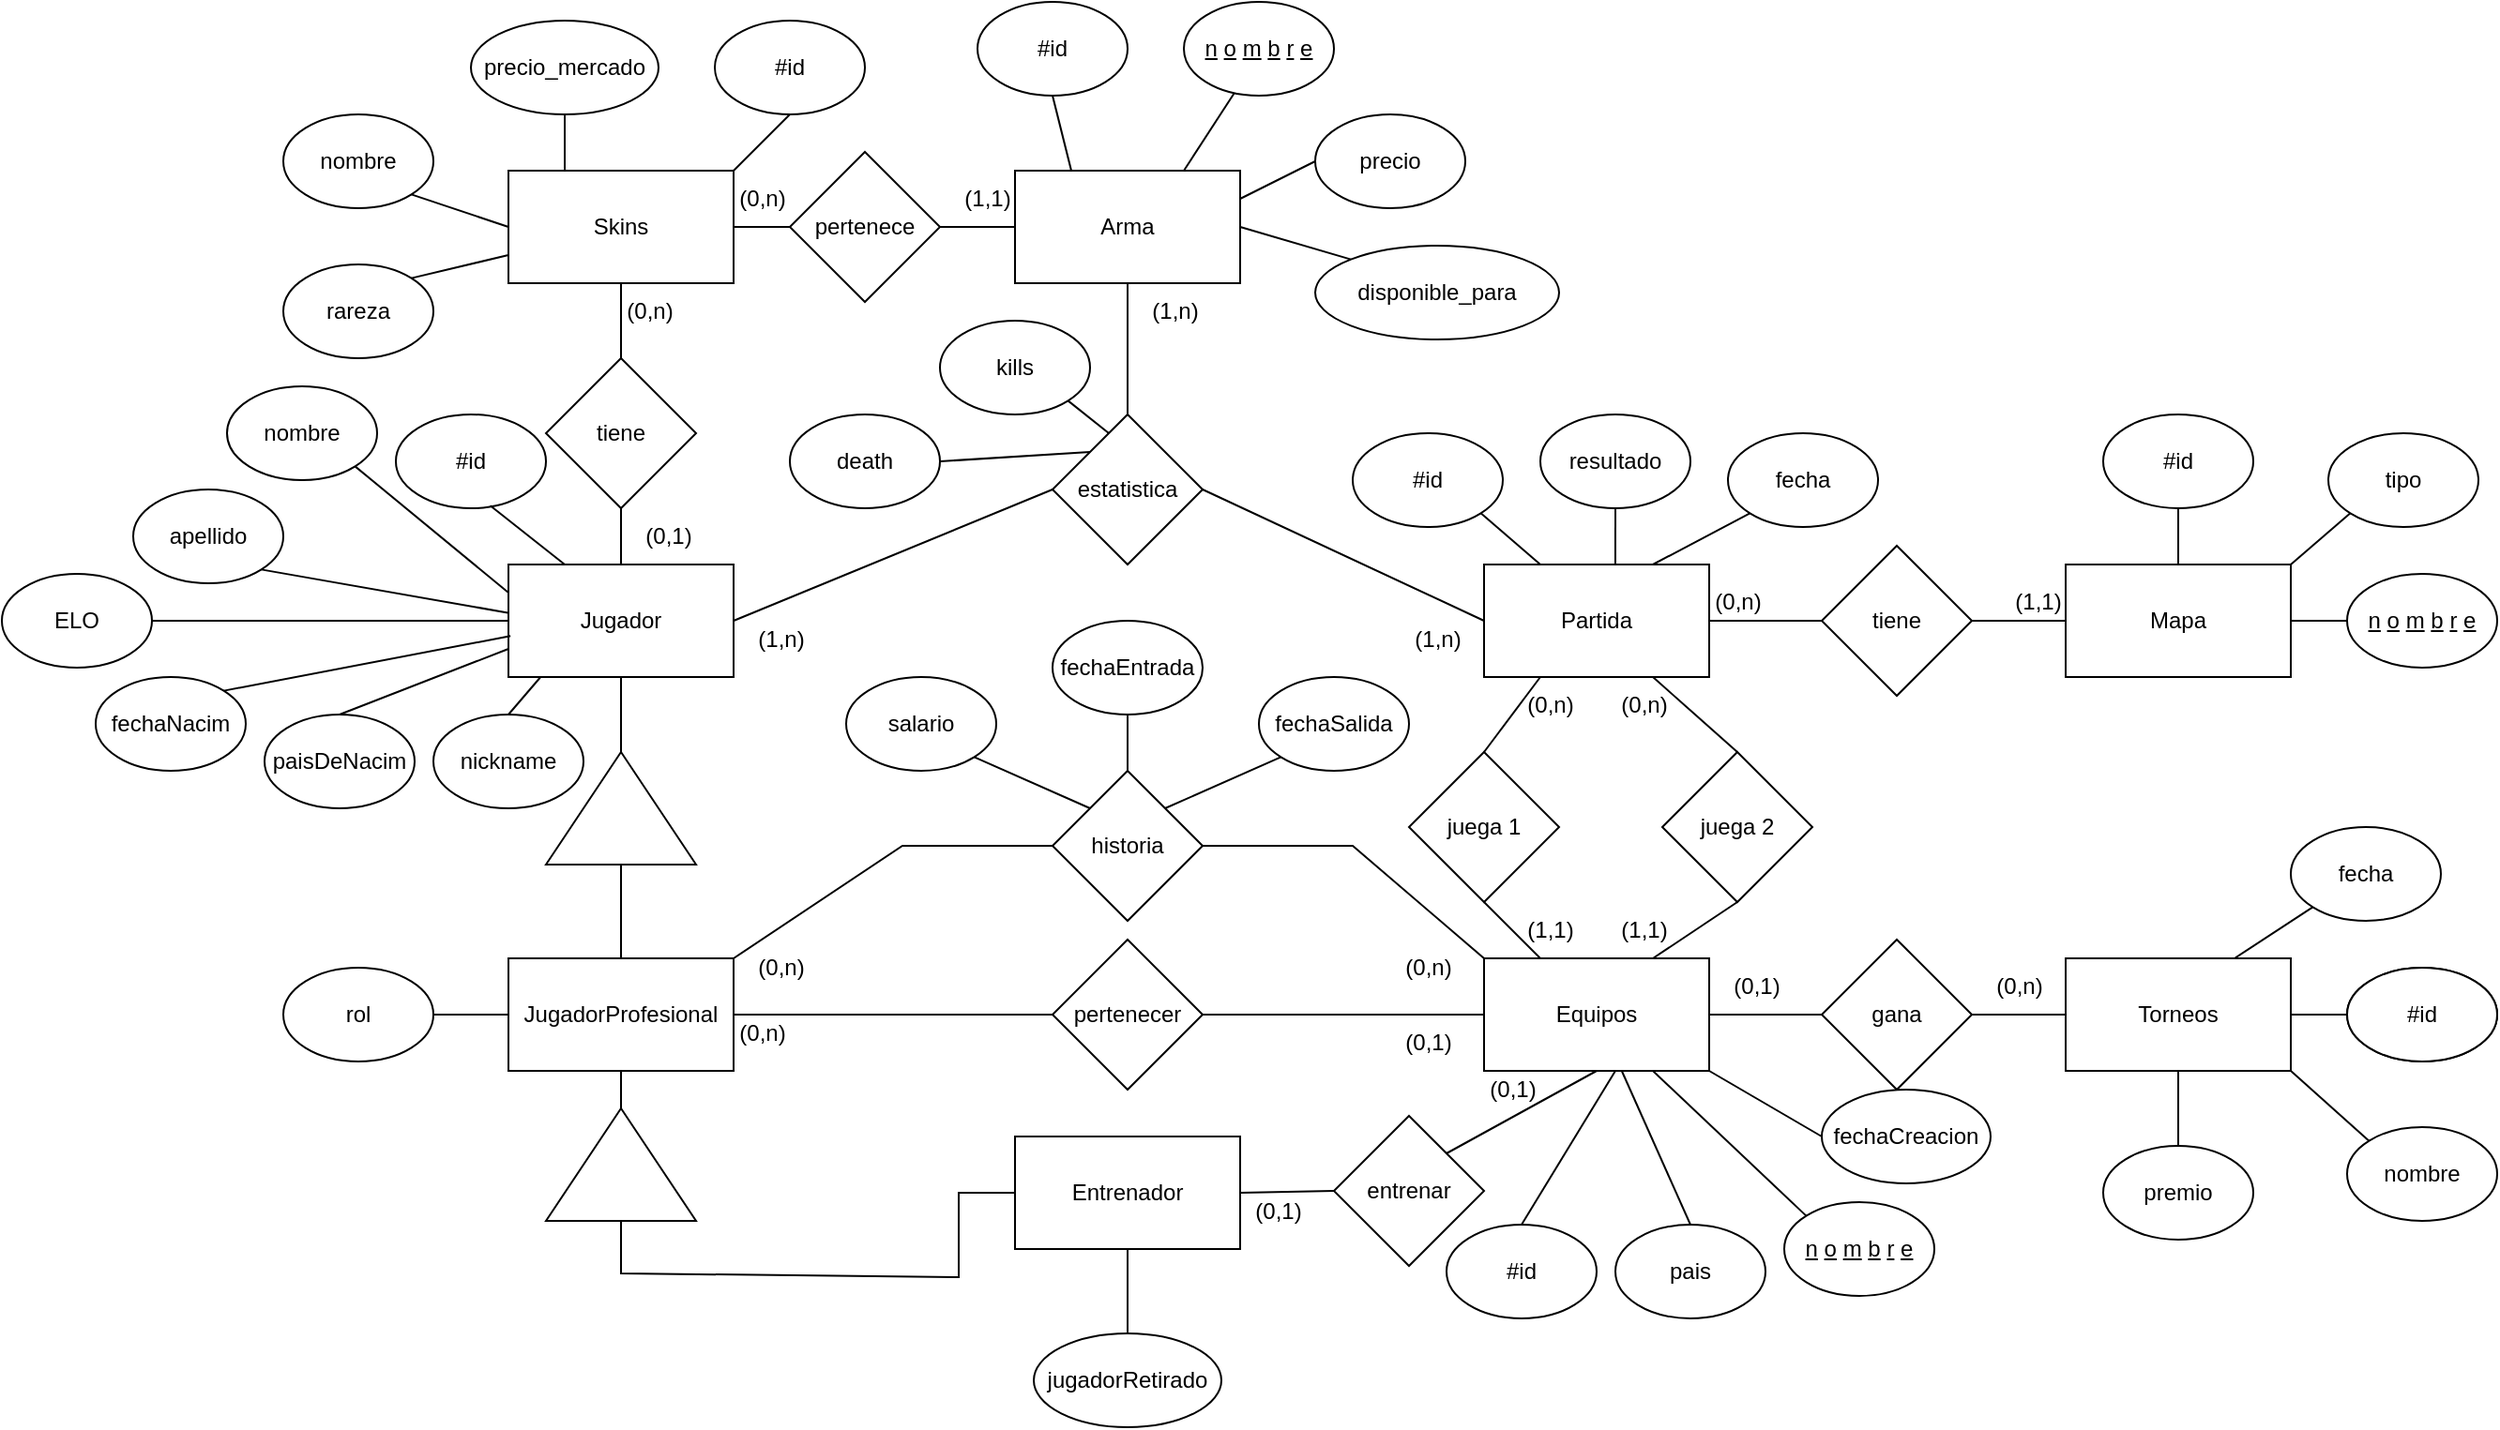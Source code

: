 <mxfile version="21.7.5" type="device">
  <diagram name="Página-1" id="U0x4QqFGA0qe4CX4KeLJ">
    <mxGraphModel dx="1881" dy="1647" grid="1" gridSize="10" guides="1" tooltips="1" connect="1" arrows="1" fold="1" page="1" pageScale="1" pageWidth="1169" pageHeight="827" math="0" shadow="0">
      <root>
        <mxCell id="0" />
        <mxCell id="1" parent="0" />
        <mxCell id="pTcU2Q1t1XkEA1g0GBqn-1" value="Jugador" style="rounded=0;whiteSpace=wrap;html=1;" parent="1" vertex="1">
          <mxGeometry x="90" y="40" width="120" height="60" as="geometry" />
        </mxCell>
        <mxCell id="pTcU2Q1t1XkEA1g0GBqn-2" value="JugadorProfesional" style="rounded=0;whiteSpace=wrap;html=1;" parent="1" vertex="1">
          <mxGeometry x="90" y="250" width="120" height="60" as="geometry" />
        </mxCell>
        <mxCell id="pTcU2Q1t1XkEA1g0GBqn-3" value="Equipos" style="rounded=0;whiteSpace=wrap;html=1;" parent="1" vertex="1">
          <mxGeometry x="610" y="250" width="120" height="60" as="geometry" />
        </mxCell>
        <mxCell id="pTcU2Q1t1XkEA1g0GBqn-4" value="Partida" style="rounded=0;whiteSpace=wrap;html=1;" parent="1" vertex="1">
          <mxGeometry x="610" y="40" width="120" height="60" as="geometry" />
        </mxCell>
        <mxCell id="pTcU2Q1t1XkEA1g0GBqn-5" value="Mapa" style="rounded=0;whiteSpace=wrap;html=1;" parent="1" vertex="1">
          <mxGeometry x="920" y="40" width="120" height="60" as="geometry" />
        </mxCell>
        <mxCell id="pTcU2Q1t1XkEA1g0GBqn-7" value="Torneos" style="rounded=0;whiteSpace=wrap;html=1;" parent="1" vertex="1">
          <mxGeometry x="920" y="250" width="120" height="60" as="geometry" />
        </mxCell>
        <mxCell id="pTcU2Q1t1XkEA1g0GBqn-9" value="Arma" style="rounded=0;whiteSpace=wrap;html=1;" parent="1" vertex="1">
          <mxGeometry x="360" y="-170" width="120" height="60" as="geometry" />
        </mxCell>
        <mxCell id="pTcU2Q1t1XkEA1g0GBqn-10" value="Skins" style="rounded=0;whiteSpace=wrap;html=1;" parent="1" vertex="1">
          <mxGeometry x="90" y="-170" width="120" height="60" as="geometry" />
        </mxCell>
        <mxCell id="pTcU2Q1t1XkEA1g0GBqn-11" value="" style="endArrow=none;html=1;rounded=0;entryX=0.5;entryY=1;entryDx=0;entryDy=0;exitX=1;exitY=0.5;exitDx=0;exitDy=0;" parent="1" source="pTcU2Q1t1XkEA1g0GBqn-12" target="pTcU2Q1t1XkEA1g0GBqn-1" edge="1">
          <mxGeometry width="50" height="50" relative="1" as="geometry">
            <mxPoint x="300" y="370" as="sourcePoint" />
            <mxPoint x="350" y="320" as="targetPoint" />
          </mxGeometry>
        </mxCell>
        <mxCell id="pTcU2Q1t1XkEA1g0GBqn-13" value="" style="endArrow=none;html=1;rounded=0;entryX=0;entryY=0.5;entryDx=0;entryDy=0;exitX=0.5;exitY=0;exitDx=0;exitDy=0;" parent="1" source="pTcU2Q1t1XkEA1g0GBqn-2" target="pTcU2Q1t1XkEA1g0GBqn-12" edge="1">
          <mxGeometry width="50" height="50" relative="1" as="geometry">
            <mxPoint x="150" y="250" as="sourcePoint" />
            <mxPoint x="150" y="100" as="targetPoint" />
          </mxGeometry>
        </mxCell>
        <mxCell id="pTcU2Q1t1XkEA1g0GBqn-12" value="" style="triangle;whiteSpace=wrap;html=1;rotation=-90;" parent="1" vertex="1">
          <mxGeometry x="120" y="130" width="60" height="80" as="geometry" />
        </mxCell>
        <mxCell id="pTcU2Q1t1XkEA1g0GBqn-18" value="" style="endArrow=none;html=1;rounded=0;entryX=0.5;entryY=1;entryDx=0;entryDy=0;exitX=0.25;exitY=0;exitDx=0;exitDy=0;" parent="1" source="pTcU2Q1t1XkEA1g0GBqn-3" target="pTcU2Q1t1XkEA1g0GBqn-16" edge="1">
          <mxGeometry width="50" height="50" relative="1" as="geometry">
            <mxPoint x="670" y="250" as="sourcePoint" />
            <mxPoint x="675" y="100" as="targetPoint" />
          </mxGeometry>
        </mxCell>
        <mxCell id="pTcU2Q1t1XkEA1g0GBqn-16" value="juega 1" style="rhombus;whiteSpace=wrap;html=1;" parent="1" vertex="1">
          <mxGeometry x="570" y="140" width="80" height="80" as="geometry" />
        </mxCell>
        <mxCell id="pTcU2Q1t1XkEA1g0GBqn-21" value="" style="endArrow=none;html=1;rounded=0;entryX=0;entryY=0.5;entryDx=0;entryDy=0;exitX=1;exitY=0.5;exitDx=0;exitDy=0;" parent="1" source="pTcU2Q1t1XkEA1g0GBqn-15" target="pTcU2Q1t1XkEA1g0GBqn-7" edge="1">
          <mxGeometry width="50" height="50" relative="1" as="geometry">
            <mxPoint x="630" y="350" as="sourcePoint" />
            <mxPoint x="680" y="300" as="targetPoint" />
          </mxGeometry>
        </mxCell>
        <mxCell id="pTcU2Q1t1XkEA1g0GBqn-22" value="" style="endArrow=none;html=1;rounded=0;entryX=0;entryY=0.5;entryDx=0;entryDy=0;exitX=1;exitY=0.5;exitDx=0;exitDy=0;" parent="1" source="pTcU2Q1t1XkEA1g0GBqn-3" target="pTcU2Q1t1XkEA1g0GBqn-15" edge="1">
          <mxGeometry width="50" height="50" relative="1" as="geometry">
            <mxPoint x="730" y="280" as="sourcePoint" />
            <mxPoint x="920" y="280" as="targetPoint" />
          </mxGeometry>
        </mxCell>
        <mxCell id="pTcU2Q1t1XkEA1g0GBqn-15" value="gana" style="rhombus;whiteSpace=wrap;html=1;" parent="1" vertex="1">
          <mxGeometry x="790" y="240" width="80" height="80" as="geometry" />
        </mxCell>
        <mxCell id="pTcU2Q1t1XkEA1g0GBqn-26" value="" style="endArrow=none;html=1;rounded=0;exitX=1;exitY=0.5;exitDx=0;exitDy=0;entryX=0;entryY=0.5;entryDx=0;entryDy=0;" parent="1" source="pTcU2Q1t1XkEA1g0GBqn-25" target="pTcU2Q1t1XkEA1g0GBqn-5" edge="1">
          <mxGeometry width="50" height="50" relative="1" as="geometry">
            <mxPoint x="760" y="340" as="sourcePoint" />
            <mxPoint x="810" y="290" as="targetPoint" />
          </mxGeometry>
        </mxCell>
        <mxCell id="pTcU2Q1t1XkEA1g0GBqn-27" value="" style="endArrow=none;html=1;rounded=0;exitX=1;exitY=0.5;exitDx=0;exitDy=0;entryX=0;entryY=0.5;entryDx=0;entryDy=0;" parent="1" source="pTcU2Q1t1XkEA1g0GBqn-4" target="pTcU2Q1t1XkEA1g0GBqn-25" edge="1">
          <mxGeometry width="50" height="50" relative="1" as="geometry">
            <mxPoint x="730" y="70" as="sourcePoint" />
            <mxPoint x="920" y="70" as="targetPoint" />
          </mxGeometry>
        </mxCell>
        <mxCell id="pTcU2Q1t1XkEA1g0GBqn-25" value="tiene" style="rhombus;whiteSpace=wrap;html=1;" parent="1" vertex="1">
          <mxGeometry x="790" y="30" width="80" height="80" as="geometry" />
        </mxCell>
        <mxCell id="pTcU2Q1t1XkEA1g0GBqn-29" value="" style="endArrow=none;html=1;rounded=0;exitX=0.5;exitY=1;exitDx=0;exitDy=0;entryX=0.5;entryY=0;entryDx=0;entryDy=0;" parent="1" source="pTcU2Q1t1XkEA1g0GBqn-28" target="pTcU2Q1t1XkEA1g0GBqn-1" edge="1">
          <mxGeometry width="50" height="50" relative="1" as="geometry">
            <mxPoint x="170" y="340" as="sourcePoint" />
            <mxPoint x="80" y="70" as="targetPoint" />
          </mxGeometry>
        </mxCell>
        <mxCell id="pTcU2Q1t1XkEA1g0GBqn-31" value="" style="endArrow=none;html=1;rounded=0;exitX=0.5;exitY=1;exitDx=0;exitDy=0;" parent="1" source="pTcU2Q1t1XkEA1g0GBqn-10" target="pTcU2Q1t1XkEA1g0GBqn-28" edge="1">
          <mxGeometry width="50" height="50" relative="1" as="geometry">
            <mxPoint x="-130" y="70" as="sourcePoint" />
            <mxPoint x="80" y="70" as="targetPoint" />
          </mxGeometry>
        </mxCell>
        <mxCell id="pTcU2Q1t1XkEA1g0GBqn-28" value="tiene" style="rhombus;whiteSpace=wrap;html=1;" parent="1" vertex="1">
          <mxGeometry x="110" y="-70" width="80" height="80" as="geometry" />
        </mxCell>
        <mxCell id="pTcU2Q1t1XkEA1g0GBqn-34" value="" style="endArrow=none;html=1;rounded=0;exitX=0;exitY=0.5;exitDx=0;exitDy=0;entryX=1;entryY=0.5;entryDx=0;entryDy=0;" parent="1" source="pTcU2Q1t1XkEA1g0GBqn-32" target="pTcU2Q1t1XkEA1g0GBqn-10" edge="1">
          <mxGeometry width="50" height="50" relative="1" as="geometry">
            <mxPoint x="-80" y="-110" as="sourcePoint" />
            <mxPoint x="-50" y="10" as="targetPoint" />
          </mxGeometry>
        </mxCell>
        <mxCell id="pTcU2Q1t1XkEA1g0GBqn-36" value="" style="endArrow=none;html=1;rounded=0;exitX=0;exitY=0.5;exitDx=0;exitDy=0;" parent="1" source="pTcU2Q1t1XkEA1g0GBqn-9" target="pTcU2Q1t1XkEA1g0GBqn-32" edge="1">
          <mxGeometry width="50" height="50" relative="1" as="geometry">
            <mxPoint x="370" y="-140" as="sourcePoint" />
            <mxPoint x="-50" y="-10" as="targetPoint" />
          </mxGeometry>
        </mxCell>
        <mxCell id="pTcU2Q1t1XkEA1g0GBqn-32" value="pertenece" style="rhombus;whiteSpace=wrap;html=1;" parent="1" vertex="1">
          <mxGeometry x="240" y="-180" width="80" height="80" as="geometry" />
        </mxCell>
        <mxCell id="pTcU2Q1t1XkEA1g0GBqn-37" value="estatistica" style="rhombus;whiteSpace=wrap;html=1;" parent="1" vertex="1">
          <mxGeometry x="380" y="-40" width="80" height="80" as="geometry" />
        </mxCell>
        <mxCell id="pTcU2Q1t1XkEA1g0GBqn-38" value="" style="endArrow=none;html=1;rounded=0;exitX=1;exitY=0.5;exitDx=0;exitDy=0;entryX=0;entryY=0.5;entryDx=0;entryDy=0;" parent="1" source="pTcU2Q1t1XkEA1g0GBqn-1" target="pTcU2Q1t1XkEA1g0GBqn-37" edge="1">
          <mxGeometry width="50" height="50" relative="1" as="geometry">
            <mxPoint x="640" y="-40" as="sourcePoint" />
            <mxPoint x="690" y="-90" as="targetPoint" />
          </mxGeometry>
        </mxCell>
        <mxCell id="pTcU2Q1t1XkEA1g0GBqn-39" value="" style="endArrow=none;html=1;rounded=0;exitX=0;exitY=0.5;exitDx=0;exitDy=0;entryX=1;entryY=0.5;entryDx=0;entryDy=0;" parent="1" source="pTcU2Q1t1XkEA1g0GBqn-4" target="pTcU2Q1t1XkEA1g0GBqn-37" edge="1">
          <mxGeometry width="50" height="50" relative="1" as="geometry">
            <mxPoint x="640" y="-40" as="sourcePoint" />
            <mxPoint x="690" y="-90" as="targetPoint" />
          </mxGeometry>
        </mxCell>
        <mxCell id="pTcU2Q1t1XkEA1g0GBqn-40" value="" style="endArrow=none;html=1;rounded=0;exitX=0.5;exitY=0;exitDx=0;exitDy=0;entryX=0.5;entryY=1;entryDx=0;entryDy=0;" parent="1" source="pTcU2Q1t1XkEA1g0GBqn-37" target="pTcU2Q1t1XkEA1g0GBqn-9" edge="1">
          <mxGeometry width="50" height="50" relative="1" as="geometry">
            <mxPoint x="640" y="-60" as="sourcePoint" />
            <mxPoint x="690" y="-110" as="targetPoint" />
          </mxGeometry>
        </mxCell>
        <mxCell id="pTcU2Q1t1XkEA1g0GBqn-41" value="" style="endArrow=none;html=1;rounded=0;entryX=0.25;entryY=1;entryDx=0;entryDy=0;exitX=0.5;exitY=0;exitDx=0;exitDy=0;" parent="1" source="pTcU2Q1t1XkEA1g0GBqn-16" target="pTcU2Q1t1XkEA1g0GBqn-4" edge="1">
          <mxGeometry width="50" height="50" relative="1" as="geometry">
            <mxPoint x="640" y="20" as="sourcePoint" />
            <mxPoint x="690" y="-30" as="targetPoint" />
          </mxGeometry>
        </mxCell>
        <mxCell id="pTcU2Q1t1XkEA1g0GBqn-42" value="historia" style="rhombus;whiteSpace=wrap;html=1;" parent="1" vertex="1">
          <mxGeometry x="380" y="150" width="80" height="80" as="geometry" />
        </mxCell>
        <mxCell id="pTcU2Q1t1XkEA1g0GBqn-43" value="" style="endArrow=none;html=1;rounded=0;exitX=1;exitY=0;exitDx=0;exitDy=0;entryX=0;entryY=0.5;entryDx=0;entryDy=0;" parent="1" source="pTcU2Q1t1XkEA1g0GBqn-2" target="pTcU2Q1t1XkEA1g0GBqn-42" edge="1">
          <mxGeometry width="50" height="50" relative="1" as="geometry">
            <mxPoint x="360" y="130" as="sourcePoint" />
            <mxPoint x="410" y="80" as="targetPoint" />
            <Array as="points">
              <mxPoint x="300" y="190" />
            </Array>
          </mxGeometry>
        </mxCell>
        <mxCell id="pTcU2Q1t1XkEA1g0GBqn-44" value="" style="endArrow=none;html=1;rounded=0;exitX=0;exitY=0;exitDx=0;exitDy=0;entryX=1;entryY=0.5;entryDx=0;entryDy=0;" parent="1" source="pTcU2Q1t1XkEA1g0GBqn-3" target="pTcU2Q1t1XkEA1g0GBqn-42" edge="1">
          <mxGeometry width="50" height="50" relative="1" as="geometry">
            <mxPoint x="270" y="320" as="sourcePoint" />
            <mxPoint x="390" y="410" as="targetPoint" />
            <Array as="points">
              <mxPoint x="540" y="190" />
            </Array>
          </mxGeometry>
        </mxCell>
        <mxCell id="t2NmC8bgMb-thkgO7jFg-15" value="" style="triangle;whiteSpace=wrap;html=1;rotation=-90;" parent="1" vertex="1">
          <mxGeometry x="120" y="320" width="60" height="80" as="geometry" />
        </mxCell>
        <mxCell id="t2NmC8bgMb-thkgO7jFg-16" value="" style="endArrow=none;html=1;rounded=0;entryX=0.5;entryY=1;entryDx=0;entryDy=0;exitX=1;exitY=0.5;exitDx=0;exitDy=0;" parent="1" source="t2NmC8bgMb-thkgO7jFg-15" target="pTcU2Q1t1XkEA1g0GBqn-2" edge="1">
          <mxGeometry width="50" height="50" relative="1" as="geometry">
            <mxPoint x="420" y="310" as="sourcePoint" />
            <mxPoint x="470" y="260" as="targetPoint" />
          </mxGeometry>
        </mxCell>
        <mxCell id="t2NmC8bgMb-thkgO7jFg-17" value="Entrenador" style="rounded=0;whiteSpace=wrap;html=1;" parent="1" vertex="1">
          <mxGeometry x="360" y="345" width="120" height="60" as="geometry" />
        </mxCell>
        <mxCell id="t2NmC8bgMb-thkgO7jFg-18" value="" style="endArrow=none;html=1;rounded=0;exitX=0;exitY=0.5;exitDx=0;exitDy=0;entryX=0;entryY=0.5;entryDx=0;entryDy=0;" parent="1" source="t2NmC8bgMb-thkgO7jFg-15" target="t2NmC8bgMb-thkgO7jFg-17" edge="1">
          <mxGeometry width="50" height="50" relative="1" as="geometry">
            <mxPoint x="420" y="218" as="sourcePoint" />
            <mxPoint x="470" y="168" as="targetPoint" />
            <Array as="points">
              <mxPoint x="150" y="418" />
              <mxPoint x="330" y="420" />
              <mxPoint x="330" y="375" />
            </Array>
          </mxGeometry>
        </mxCell>
        <mxCell id="t2NmC8bgMb-thkgO7jFg-21" value="#id" style="ellipse;whiteSpace=wrap;html=1;" parent="1" vertex="1">
          <mxGeometry x="30" y="-40" width="80" height="50" as="geometry" />
        </mxCell>
        <mxCell id="t2NmC8bgMb-thkgO7jFg-22" value="jugadorRetirado" style="ellipse;whiteSpace=wrap;html=1;" parent="1" vertex="1">
          <mxGeometry x="370" y="450" width="100" height="50" as="geometry" />
        </mxCell>
        <mxCell id="t2NmC8bgMb-thkgO7jFg-23" value="apellido" style="ellipse;whiteSpace=wrap;html=1;" parent="1" vertex="1">
          <mxGeometry x="-110" width="80" height="50" as="geometry" />
        </mxCell>
        <mxCell id="t2NmC8bgMb-thkgO7jFg-24" value="nickname" style="ellipse;whiteSpace=wrap;html=1;" parent="1" vertex="1">
          <mxGeometry x="50" y="120" width="80" height="50" as="geometry" />
        </mxCell>
        <mxCell id="t2NmC8bgMb-thkgO7jFg-25" value="fechaNacim" style="ellipse;whiteSpace=wrap;html=1;" parent="1" vertex="1">
          <mxGeometry x="-130" y="100" width="80" height="50" as="geometry" />
        </mxCell>
        <mxCell id="t2NmC8bgMb-thkgO7jFg-26" value="paisDeNacim" style="ellipse;whiteSpace=wrap;html=1;" parent="1" vertex="1">
          <mxGeometry x="-40" y="120" width="80" height="50" as="geometry" />
        </mxCell>
        <mxCell id="t2NmC8bgMb-thkgO7jFg-27" value="ELO" style="ellipse;whiteSpace=wrap;html=1;" parent="1" vertex="1">
          <mxGeometry x="-180" y="45" width="80" height="50" as="geometry" />
        </mxCell>
        <mxCell id="t2NmC8bgMb-thkgO7jFg-29" value="rareza" style="ellipse;whiteSpace=wrap;html=1;" parent="1" vertex="1">
          <mxGeometry x="-30" y="-120" width="80" height="50" as="geometry" />
        </mxCell>
        <mxCell id="t2NmC8bgMb-thkgO7jFg-30" value="nombre" style="ellipse;whiteSpace=wrap;html=1;" parent="1" vertex="1">
          <mxGeometry x="-30" y="-200" width="80" height="50" as="geometry" />
        </mxCell>
        <mxCell id="t2NmC8bgMb-thkgO7jFg-31" value="#id" style="ellipse;whiteSpace=wrap;html=1;" parent="1" vertex="1">
          <mxGeometry x="200" y="-250" width="80" height="50" as="geometry" />
        </mxCell>
        <mxCell id="t2NmC8bgMb-thkgO7jFg-32" value="precio_mercado" style="ellipse;whiteSpace=wrap;html=1;" parent="1" vertex="1">
          <mxGeometry x="70" y="-250" width="100" height="50" as="geometry" />
        </mxCell>
        <mxCell id="t2NmC8bgMb-thkgO7jFg-33" value="#id" style="ellipse;whiteSpace=wrap;html=1;" parent="1" vertex="1">
          <mxGeometry x="340" y="-260" width="80" height="50" as="geometry" />
        </mxCell>
        <mxCell id="t2NmC8bgMb-thkgO7jFg-35" value="precio" style="ellipse;whiteSpace=wrap;html=1;" parent="1" vertex="1">
          <mxGeometry x="520" y="-200" width="80" height="50" as="geometry" />
        </mxCell>
        <mxCell id="t2NmC8bgMb-thkgO7jFg-36" value="disponible_para" style="ellipse;whiteSpace=wrap;html=1;" parent="1" vertex="1">
          <mxGeometry x="520" y="-130" width="130" height="50" as="geometry" />
        </mxCell>
        <mxCell id="t2NmC8bgMb-thkgO7jFg-37" value="salario" style="ellipse;whiteSpace=wrap;html=1;" parent="1" vertex="1">
          <mxGeometry x="270" y="100" width="80" height="50" as="geometry" />
        </mxCell>
        <mxCell id="t2NmC8bgMb-thkgO7jFg-38" value="fechaEntrada" style="ellipse;whiteSpace=wrap;html=1;" parent="1" vertex="1">
          <mxGeometry x="380" y="70" width="80" height="50" as="geometry" />
        </mxCell>
        <mxCell id="t2NmC8bgMb-thkgO7jFg-39" value="fechaSalida" style="ellipse;whiteSpace=wrap;html=1;" parent="1" vertex="1">
          <mxGeometry x="490" y="100" width="80" height="50" as="geometry" />
        </mxCell>
        <mxCell id="t2NmC8bgMb-thkgO7jFg-40" value="" style="endArrow=none;html=1;rounded=0;exitX=0;exitY=0;exitDx=0;exitDy=0;entryX=1;entryY=1;entryDx=0;entryDy=0;" parent="1" source="pTcU2Q1t1XkEA1g0GBqn-42" target="t2NmC8bgMb-thkgO7jFg-37" edge="1">
          <mxGeometry width="50" height="50" relative="1" as="geometry">
            <mxPoint x="220" y="70" as="sourcePoint" />
            <mxPoint x="270" y="20" as="targetPoint" />
          </mxGeometry>
        </mxCell>
        <mxCell id="t2NmC8bgMb-thkgO7jFg-41" value="" style="endArrow=none;html=1;rounded=0;exitX=0.5;exitY=0;exitDx=0;exitDy=0;entryX=0.5;entryY=1;entryDx=0;entryDy=0;" parent="1" source="pTcU2Q1t1XkEA1g0GBqn-42" target="t2NmC8bgMb-thkgO7jFg-38" edge="1">
          <mxGeometry width="50" height="50" relative="1" as="geometry">
            <mxPoint x="410" y="180" as="sourcePoint" />
            <mxPoint x="340" y="150" as="targetPoint" />
          </mxGeometry>
        </mxCell>
        <mxCell id="t2NmC8bgMb-thkgO7jFg-42" value="" style="endArrow=none;html=1;rounded=0;exitX=1;exitY=0;exitDx=0;exitDy=0;entryX=0;entryY=1;entryDx=0;entryDy=0;" parent="1" source="pTcU2Q1t1XkEA1g0GBqn-42" target="t2NmC8bgMb-thkgO7jFg-39" edge="1">
          <mxGeometry width="50" height="50" relative="1" as="geometry">
            <mxPoint x="430" y="160" as="sourcePoint" />
            <mxPoint x="430" y="120" as="targetPoint" />
          </mxGeometry>
        </mxCell>
        <mxCell id="t2NmC8bgMb-thkgO7jFg-43" value="rol" style="ellipse;whiteSpace=wrap;html=1;" parent="1" vertex="1">
          <mxGeometry x="-30" y="255" width="80" height="50" as="geometry" />
        </mxCell>
        <mxCell id="t2NmC8bgMb-thkgO7jFg-44" value="" style="endArrow=none;html=1;rounded=0;exitX=0;exitY=0.5;exitDx=0;exitDy=0;entryX=1;entryY=0.5;entryDx=0;entryDy=0;" parent="1" source="pTcU2Q1t1XkEA1g0GBqn-2" target="t2NmC8bgMb-thkgO7jFg-43" edge="1">
          <mxGeometry width="50" height="50" relative="1" as="geometry">
            <mxPoint x="-40" y="200" as="sourcePoint" />
            <mxPoint x="10" y="150" as="targetPoint" />
          </mxGeometry>
        </mxCell>
        <mxCell id="t2NmC8bgMb-thkgO7jFg-45" value="" style="endArrow=none;html=1;rounded=0;entryX=0.25;entryY=0;entryDx=0;entryDy=0;exitX=0.629;exitY=0.973;exitDx=0;exitDy=0;exitPerimeter=0;" parent="1" source="t2NmC8bgMb-thkgO7jFg-21" target="pTcU2Q1t1XkEA1g0GBqn-1" edge="1">
          <mxGeometry width="50" height="50" relative="1" as="geometry">
            <mxPoint x="-110" y="60" as="sourcePoint" />
            <mxPoint x="-60" y="10" as="targetPoint" />
          </mxGeometry>
        </mxCell>
        <mxCell id="t2NmC8bgMb-thkgO7jFg-46" value="" style="endArrow=none;html=1;rounded=0;entryX=1;entryY=1;entryDx=0;entryDy=0;exitX=-0.003;exitY=0.429;exitDx=0;exitDy=0;exitPerimeter=0;" parent="1" source="pTcU2Q1t1XkEA1g0GBqn-1" target="t2NmC8bgMb-thkgO7jFg-23" edge="1">
          <mxGeometry width="50" height="50" relative="1" as="geometry">
            <mxPoint x="-110" y="60" as="sourcePoint" />
            <mxPoint x="-60" y="10" as="targetPoint" />
          </mxGeometry>
        </mxCell>
        <mxCell id="t2NmC8bgMb-thkgO7jFg-47" value="" style="endArrow=none;html=1;rounded=0;entryX=1;entryY=0.5;entryDx=0;entryDy=0;exitX=0;exitY=0.5;exitDx=0;exitDy=0;" parent="1" source="pTcU2Q1t1XkEA1g0GBqn-1" target="t2NmC8bgMb-thkgO7jFg-27" edge="1">
          <mxGeometry width="50" height="50" relative="1" as="geometry">
            <mxPoint x="82" y="81.5" as="sourcePoint" />
            <mxPoint x="-50" y="58.5" as="targetPoint" />
          </mxGeometry>
        </mxCell>
        <mxCell id="t2NmC8bgMb-thkgO7jFg-48" value="" style="endArrow=none;html=1;rounded=0;entryX=1;entryY=0;entryDx=0;entryDy=0;exitX=0.009;exitY=0.636;exitDx=0;exitDy=0;exitPerimeter=0;" parent="1" source="pTcU2Q1t1XkEA1g0GBqn-1" target="t2NmC8bgMb-thkgO7jFg-25" edge="1">
          <mxGeometry width="50" height="50" relative="1" as="geometry">
            <mxPoint x="70" y="100" as="sourcePoint" />
            <mxPoint x="-90" y="80" as="targetPoint" />
          </mxGeometry>
        </mxCell>
        <mxCell id="t2NmC8bgMb-thkgO7jFg-49" value="" style="endArrow=none;html=1;rounded=0;entryX=0.5;entryY=0;entryDx=0;entryDy=0;exitX=0;exitY=0.75;exitDx=0;exitDy=0;" parent="1" source="pTcU2Q1t1XkEA1g0GBqn-1" target="t2NmC8bgMb-thkgO7jFg-26" edge="1">
          <mxGeometry width="50" height="50" relative="1" as="geometry">
            <mxPoint x="110" y="90" as="sourcePoint" />
            <mxPoint x="-80" y="90" as="targetPoint" />
          </mxGeometry>
        </mxCell>
        <mxCell id="t2NmC8bgMb-thkgO7jFg-50" value="" style="endArrow=none;html=1;rounded=0;entryX=0.5;entryY=0;entryDx=0;entryDy=0;exitX=0.141;exitY=1.004;exitDx=0;exitDy=0;exitPerimeter=0;" parent="1" source="pTcU2Q1t1XkEA1g0GBqn-1" target="t2NmC8bgMb-thkgO7jFg-24" edge="1">
          <mxGeometry width="50" height="50" relative="1" as="geometry">
            <mxPoint x="120" y="110" as="sourcePoint" />
            <mxPoint x="-70" y="100" as="targetPoint" />
          </mxGeometry>
        </mxCell>
        <mxCell id="t2NmC8bgMb-thkgO7jFg-51" value="" style="endArrow=none;html=1;rounded=0;entryX=0;entryY=0.75;entryDx=0;entryDy=0;exitX=1;exitY=0;exitDx=0;exitDy=0;" parent="1" source="t2NmC8bgMb-thkgO7jFg-29" target="pTcU2Q1t1XkEA1g0GBqn-10" edge="1">
          <mxGeometry width="50" height="50" relative="1" as="geometry">
            <mxPoint y="-140" as="sourcePoint" />
            <mxPoint x="50" y="-190" as="targetPoint" />
          </mxGeometry>
        </mxCell>
        <mxCell id="t2NmC8bgMb-thkgO7jFg-52" value="" style="endArrow=none;html=1;rounded=0;entryX=0;entryY=0.5;entryDx=0;entryDy=0;exitX=1;exitY=1;exitDx=0;exitDy=0;" parent="1" source="t2NmC8bgMb-thkgO7jFg-30" target="pTcU2Q1t1XkEA1g0GBqn-10" edge="1">
          <mxGeometry width="50" height="50" relative="1" as="geometry">
            <mxPoint x="48" y="-103" as="sourcePoint" />
            <mxPoint x="100" y="-115" as="targetPoint" />
          </mxGeometry>
        </mxCell>
        <mxCell id="t2NmC8bgMb-thkgO7jFg-53" value="" style="endArrow=none;html=1;rounded=0;entryX=0.25;entryY=0;entryDx=0;entryDy=0;exitX=0.5;exitY=1;exitDx=0;exitDy=0;" parent="1" source="t2NmC8bgMb-thkgO7jFg-32" target="pTcU2Q1t1XkEA1g0GBqn-10" edge="1">
          <mxGeometry width="50" height="50" relative="1" as="geometry">
            <mxPoint x="48" y="-147" as="sourcePoint" />
            <mxPoint x="100" y="-130" as="targetPoint" />
          </mxGeometry>
        </mxCell>
        <mxCell id="t2NmC8bgMb-thkgO7jFg-54" value="" style="endArrow=none;html=1;rounded=0;entryX=1;entryY=0;entryDx=0;entryDy=0;exitX=0.5;exitY=1;exitDx=0;exitDy=0;" parent="1" source="t2NmC8bgMb-thkgO7jFg-31" target="pTcU2Q1t1XkEA1g0GBqn-10" edge="1">
          <mxGeometry width="50" height="50" relative="1" as="geometry">
            <mxPoint x="130" y="-190" as="sourcePoint" />
            <mxPoint x="130" y="-160" as="targetPoint" />
          </mxGeometry>
        </mxCell>
        <mxCell id="t2NmC8bgMb-thkgO7jFg-57" value="" style="endArrow=none;html=1;rounded=0;entryX=0.25;entryY=0;entryDx=0;entryDy=0;exitX=0.5;exitY=1;exitDx=0;exitDy=0;" parent="1" edge="1">
          <mxGeometry width="50" height="50" relative="1" as="geometry">
            <mxPoint x="380" y="-210" as="sourcePoint" />
            <mxPoint x="390" y="-170" as="targetPoint" />
          </mxGeometry>
        </mxCell>
        <mxCell id="t2NmC8bgMb-thkgO7jFg-58" value="" style="endArrow=none;html=1;rounded=0;entryX=0.75;entryY=0;entryDx=0;entryDy=0;exitX=0.215;exitY=0.963;exitDx=0;exitDy=0;exitPerimeter=0;" parent="1" target="pTcU2Q1t1XkEA1g0GBqn-9" edge="1">
          <mxGeometry width="50" height="50" relative="1" as="geometry">
            <mxPoint x="477.2" y="-211.85" as="sourcePoint" />
            <mxPoint x="420" y="-170" as="targetPoint" />
          </mxGeometry>
        </mxCell>
        <mxCell id="t2NmC8bgMb-thkgO7jFg-59" value="" style="endArrow=none;html=1;rounded=0;entryX=1;entryY=0.25;entryDx=0;entryDy=0;exitX=0;exitY=0.5;exitDx=0;exitDy=0;" parent="1" source="t2NmC8bgMb-thkgO7jFg-35" target="pTcU2Q1t1XkEA1g0GBqn-9" edge="1">
          <mxGeometry width="50" height="50" relative="1" as="geometry">
            <mxPoint x="400" y="-190" as="sourcePoint" />
            <mxPoint x="410" y="-150" as="targetPoint" />
          </mxGeometry>
        </mxCell>
        <mxCell id="t2NmC8bgMb-thkgO7jFg-60" value="" style="endArrow=none;html=1;rounded=0;entryX=1;entryY=0.5;entryDx=0;entryDy=0;exitX=0;exitY=0;exitDx=0;exitDy=0;" parent="1" source="t2NmC8bgMb-thkgO7jFg-36" target="pTcU2Q1t1XkEA1g0GBqn-9" edge="1">
          <mxGeometry width="50" height="50" relative="1" as="geometry">
            <mxPoint x="530" y="-165" as="sourcePoint" />
            <mxPoint x="490" y="-145" as="targetPoint" />
          </mxGeometry>
        </mxCell>
        <mxCell id="t2NmC8bgMb-thkgO7jFg-61" value="" style="endArrow=none;html=1;rounded=0;entryX=0.5;entryY=1;entryDx=0;entryDy=0;exitX=0.5;exitY=0;exitDx=0;exitDy=0;" parent="1" source="t2NmC8bgMb-thkgO7jFg-22" target="t2NmC8bgMb-thkgO7jFg-17" edge="1">
          <mxGeometry width="50" height="50" relative="1" as="geometry">
            <mxPoint x="280" y="490" as="sourcePoint" />
            <mxPoint x="330" y="440" as="targetPoint" />
          </mxGeometry>
        </mxCell>
        <mxCell id="t2NmC8bgMb-thkgO7jFg-63" value="#id" style="ellipse;whiteSpace=wrap;html=1;" parent="1" vertex="1">
          <mxGeometry x="540" y="-30" width="80" height="50" as="geometry" />
        </mxCell>
        <mxCell id="t2NmC8bgMb-thkgO7jFg-64" value="resultado" style="ellipse;whiteSpace=wrap;html=1;" parent="1" vertex="1">
          <mxGeometry x="640" y="-40" width="80" height="50" as="geometry" />
        </mxCell>
        <mxCell id="t2NmC8bgMb-thkgO7jFg-65" value="fecha" style="ellipse;whiteSpace=wrap;html=1;" parent="1" vertex="1">
          <mxGeometry x="740" y="-30" width="80" height="50" as="geometry" />
        </mxCell>
        <mxCell id="t2NmC8bgMb-thkgO7jFg-66" value="" style="endArrow=none;html=1;rounded=0;entryX=1;entryY=1;entryDx=0;entryDy=0;exitX=0.25;exitY=0;exitDx=0;exitDy=0;" parent="1" source="pTcU2Q1t1XkEA1g0GBqn-4" target="t2NmC8bgMb-thkgO7jFg-63" edge="1">
          <mxGeometry width="50" height="50" relative="1" as="geometry">
            <mxPoint x="670" y="150" as="sourcePoint" />
            <mxPoint x="720" y="100" as="targetPoint" />
          </mxGeometry>
        </mxCell>
        <mxCell id="t2NmC8bgMb-thkgO7jFg-67" value="" style="endArrow=none;html=1;rounded=0;entryX=0.5;entryY=1;entryDx=0;entryDy=0;exitX=0.583;exitY=0;exitDx=0;exitDy=0;exitPerimeter=0;" parent="1" source="pTcU2Q1t1XkEA1g0GBqn-4" target="t2NmC8bgMb-thkgO7jFg-64" edge="1">
          <mxGeometry width="50" height="50" relative="1" as="geometry">
            <mxPoint x="650" y="50" as="sourcePoint" />
            <mxPoint x="590" y="30" as="targetPoint" />
          </mxGeometry>
        </mxCell>
        <mxCell id="t2NmC8bgMb-thkgO7jFg-68" value="" style="endArrow=none;html=1;rounded=0;entryX=0;entryY=1;entryDx=0;entryDy=0;exitX=0.75;exitY=0;exitDx=0;exitDy=0;" parent="1" source="pTcU2Q1t1XkEA1g0GBqn-4" target="t2NmC8bgMb-thkgO7jFg-65" edge="1">
          <mxGeometry width="50" height="50" relative="1" as="geometry">
            <mxPoint x="660" y="60" as="sourcePoint" />
            <mxPoint x="600" y="40" as="targetPoint" />
          </mxGeometry>
        </mxCell>
        <mxCell id="t2NmC8bgMb-thkgO7jFg-70" value="pais" style="ellipse;whiteSpace=wrap;html=1;" parent="1" vertex="1">
          <mxGeometry x="680" y="392" width="80" height="50" as="geometry" />
        </mxCell>
        <mxCell id="t2NmC8bgMb-thkgO7jFg-71" value="fechaCreacion" style="ellipse;whiteSpace=wrap;html=1;" parent="1" vertex="1">
          <mxGeometry x="790" y="320" width="90" height="50" as="geometry" />
        </mxCell>
        <mxCell id="t2NmC8bgMb-thkgO7jFg-72" value="" style="endArrow=none;html=1;rounded=0;entryX=0;entryY=0.5;entryDx=0;entryDy=0;exitX=1;exitY=1;exitDx=0;exitDy=0;" parent="1" source="pTcU2Q1t1XkEA1g0GBqn-3" target="t2NmC8bgMb-thkgO7jFg-71" edge="1">
          <mxGeometry width="50" height="50" relative="1" as="geometry">
            <mxPoint x="690" y="310" as="sourcePoint" />
            <mxPoint x="742" y="283" as="targetPoint" />
          </mxGeometry>
        </mxCell>
        <mxCell id="t2NmC8bgMb-thkgO7jFg-73" value="" style="endArrow=none;html=1;rounded=0;entryX=0;entryY=0;entryDx=0;entryDy=0;exitX=0.75;exitY=1;exitDx=0;exitDy=0;" parent="1" source="pTcU2Q1t1XkEA1g0GBqn-3" target="t2NmC8bgMb-thkgO7jFg-128" edge="1">
          <mxGeometry width="50" height="50" relative="1" as="geometry">
            <mxPoint x="670" y="327.5" as="sourcePoint" />
            <mxPoint x="800" y="370" as="targetPoint" />
          </mxGeometry>
        </mxCell>
        <mxCell id="t2NmC8bgMb-thkgO7jFg-74" value="" style="endArrow=none;html=1;rounded=0;entryX=0.5;entryY=0;entryDx=0;entryDy=0;" parent="1" source="pTcU2Q1t1XkEA1g0GBqn-3" target="t2NmC8bgMb-thkgO7jFg-70" edge="1">
          <mxGeometry width="50" height="50" relative="1" as="geometry">
            <mxPoint x="700" y="340" as="sourcePoint" />
            <mxPoint x="750" y="375" as="targetPoint" />
          </mxGeometry>
        </mxCell>
        <mxCell id="t2NmC8bgMb-thkgO7jFg-75" value="#id" style="ellipse;whiteSpace=wrap;html=1;" parent="1" vertex="1">
          <mxGeometry x="1070" y="255" width="80" height="50" as="geometry" />
        </mxCell>
        <mxCell id="t2NmC8bgMb-thkgO7jFg-76" value="nombre" style="ellipse;whiteSpace=wrap;html=1;" parent="1" vertex="1">
          <mxGeometry x="1070" y="340" width="80" height="50" as="geometry" />
        </mxCell>
        <mxCell id="t2NmC8bgMb-thkgO7jFg-77" value="premio" style="ellipse;whiteSpace=wrap;html=1;" parent="1" vertex="1">
          <mxGeometry x="940" y="350" width="80" height="50" as="geometry" />
        </mxCell>
        <mxCell id="t2NmC8bgMb-thkgO7jFg-78" value="#id" style="ellipse;whiteSpace=wrap;html=1;" parent="1" vertex="1">
          <mxGeometry x="940" y="-40" width="80" height="50" as="geometry" />
        </mxCell>
        <mxCell id="t2NmC8bgMb-thkgO7jFg-81" value="&lt;u&gt;n&lt;/u&gt; &lt;u&gt;o&lt;/u&gt;&amp;nbsp;&lt;u&gt;m&lt;/u&gt;&amp;nbsp;&lt;u&gt;b&lt;/u&gt; &lt;u&gt;r&lt;/u&gt;&amp;nbsp;&lt;u&gt;e&lt;/u&gt;" style="ellipse;whiteSpace=wrap;html=1;" parent="1" vertex="1">
          <mxGeometry x="1070" y="45" width="80" height="50" as="geometry" />
        </mxCell>
        <mxCell id="t2NmC8bgMb-thkgO7jFg-82" value="" style="endArrow=none;html=1;rounded=0;entryX=0.5;entryY=1;entryDx=0;entryDy=0;exitX=0.5;exitY=0;exitDx=0;exitDy=0;" parent="1" source="pTcU2Q1t1XkEA1g0GBqn-5" target="t2NmC8bgMb-thkgO7jFg-78" edge="1">
          <mxGeometry width="50" height="50" relative="1" as="geometry">
            <mxPoint x="870" y="50" as="sourcePoint" />
            <mxPoint x="920" as="targetPoint" />
          </mxGeometry>
        </mxCell>
        <mxCell id="t2NmC8bgMb-thkgO7jFg-83" value="" style="endArrow=none;html=1;rounded=0;entryX=0;entryY=0.5;entryDx=0;entryDy=0;exitX=1;exitY=0.5;exitDx=0;exitDy=0;" parent="1" source="pTcU2Q1t1XkEA1g0GBqn-5" target="t2NmC8bgMb-thkgO7jFg-81" edge="1">
          <mxGeometry width="50" height="50" relative="1" as="geometry">
            <mxPoint x="990" y="50" as="sourcePoint" />
            <mxPoint x="990" y="20" as="targetPoint" />
          </mxGeometry>
        </mxCell>
        <mxCell id="t2NmC8bgMb-thkgO7jFg-84" value="" style="endArrow=none;html=1;rounded=0;entryX=0;entryY=0.5;entryDx=0;entryDy=0;exitX=1;exitY=0.5;exitDx=0;exitDy=0;" parent="1" source="pTcU2Q1t1XkEA1g0GBqn-7" target="t2NmC8bgMb-thkgO7jFg-75" edge="1">
          <mxGeometry width="50" height="50" relative="1" as="geometry">
            <mxPoint x="1000" y="60" as="sourcePoint" />
            <mxPoint x="1000" y="30" as="targetPoint" />
          </mxGeometry>
        </mxCell>
        <mxCell id="t2NmC8bgMb-thkgO7jFg-85" value="" style="endArrow=none;html=1;rounded=0;entryX=0.5;entryY=1;entryDx=0;entryDy=0;exitX=0.5;exitY=0;exitDx=0;exitDy=0;" parent="1" source="t2NmC8bgMb-thkgO7jFg-77" target="pTcU2Q1t1XkEA1g0GBqn-7" edge="1">
          <mxGeometry width="50" height="50" relative="1" as="geometry">
            <mxPoint x="1010" y="70" as="sourcePoint" />
            <mxPoint x="1010" y="40" as="targetPoint" />
          </mxGeometry>
        </mxCell>
        <mxCell id="t2NmC8bgMb-thkgO7jFg-86" value="" style="endArrow=none;html=1;rounded=0;entryX=0;entryY=0;entryDx=0;entryDy=0;exitX=1;exitY=1;exitDx=0;exitDy=0;" parent="1" source="pTcU2Q1t1XkEA1g0GBqn-7" target="t2NmC8bgMb-thkgO7jFg-76" edge="1">
          <mxGeometry width="50" height="50" relative="1" as="geometry">
            <mxPoint x="1020" y="80" as="sourcePoint" />
            <mxPoint x="1020" y="50" as="targetPoint" />
          </mxGeometry>
        </mxCell>
        <mxCell id="t2NmC8bgMb-thkgO7jFg-87" value="tipo" style="ellipse;whiteSpace=wrap;html=1;" parent="1" vertex="1">
          <mxGeometry x="1060" y="-30" width="80" height="50" as="geometry" />
        </mxCell>
        <mxCell id="t2NmC8bgMb-thkgO7jFg-88" value="" style="endArrow=none;html=1;rounded=0;entryX=0;entryY=1;entryDx=0;entryDy=0;exitX=1;exitY=0;exitDx=0;exitDy=0;" parent="1" source="pTcU2Q1t1XkEA1g0GBqn-5" target="t2NmC8bgMb-thkgO7jFg-87" edge="1">
          <mxGeometry width="50" height="50" relative="1" as="geometry">
            <mxPoint x="760" y="50" as="sourcePoint" />
            <mxPoint x="810" as="targetPoint" />
          </mxGeometry>
        </mxCell>
        <mxCell id="t2NmC8bgMb-thkgO7jFg-89" value="kills" style="ellipse;whiteSpace=wrap;html=1;" parent="1" vertex="1">
          <mxGeometry x="320" y="-90" width="80" height="50" as="geometry" />
        </mxCell>
        <mxCell id="t2NmC8bgMb-thkgO7jFg-90" value="death" style="ellipse;whiteSpace=wrap;html=1;" parent="1" vertex="1">
          <mxGeometry x="240" y="-40" width="80" height="50" as="geometry" />
        </mxCell>
        <mxCell id="t2NmC8bgMb-thkgO7jFg-91" value="" style="endArrow=none;html=1;rounded=0;entryX=0.25;entryY=0;entryDx=0;entryDy=0;exitX=1;exitY=1;exitDx=0;exitDy=0;" parent="1" source="t2NmC8bgMb-thkgO7jFg-89" edge="1">
          <mxGeometry width="50" height="50" relative="1" as="geometry">
            <mxPoint x="400" y="-70" as="sourcePoint" />
            <mxPoint x="410" y="-30" as="targetPoint" />
          </mxGeometry>
        </mxCell>
        <mxCell id="t2NmC8bgMb-thkgO7jFg-92" value="" style="endArrow=none;html=1;rounded=0;entryX=0;entryY=0;entryDx=0;entryDy=0;exitX=1;exitY=0.5;exitDx=0;exitDy=0;" parent="1" source="t2NmC8bgMb-thkgO7jFg-90" target="pTcU2Q1t1XkEA1g0GBqn-37" edge="1">
          <mxGeometry width="50" height="50" relative="1" as="geometry">
            <mxPoint x="350" y="-25" as="sourcePoint" />
            <mxPoint x="360" y="15" as="targetPoint" />
          </mxGeometry>
        </mxCell>
        <mxCell id="t2NmC8bgMb-thkgO7jFg-93" value="(0,n)" style="text;html=1;align=center;verticalAlign=middle;resizable=0;points=[];autosize=1;strokeColor=none;fillColor=none;" parent="1" vertex="1">
          <mxGeometry x="140" y="-110" width="50" height="30" as="geometry" />
        </mxCell>
        <mxCell id="t2NmC8bgMb-thkgO7jFg-94" value="(0,1)" style="text;html=1;align=center;verticalAlign=middle;resizable=0;points=[];autosize=1;strokeColor=none;fillColor=none;" parent="1" vertex="1">
          <mxGeometry x="150" y="10" width="50" height="30" as="geometry" />
        </mxCell>
        <mxCell id="t2NmC8bgMb-thkgO7jFg-95" value="(1,1)" style="text;html=1;align=center;verticalAlign=middle;resizable=0;points=[];autosize=1;strokeColor=none;fillColor=none;" parent="1" vertex="1">
          <mxGeometry x="320" y="-170" width="50" height="30" as="geometry" />
        </mxCell>
        <mxCell id="t2NmC8bgMb-thkgO7jFg-96" value="(0,n)" style="text;html=1;align=center;verticalAlign=middle;resizable=0;points=[];autosize=1;strokeColor=none;fillColor=none;" parent="1" vertex="1">
          <mxGeometry x="200" y="-170" width="50" height="30" as="geometry" />
        </mxCell>
        <mxCell id="t2NmC8bgMb-thkgO7jFg-97" value="(1,n)" style="text;html=1;align=center;verticalAlign=middle;resizable=0;points=[];autosize=1;strokeColor=none;fillColor=none;" parent="1" vertex="1">
          <mxGeometry x="420" y="-110" width="50" height="30" as="geometry" />
        </mxCell>
        <mxCell id="t2NmC8bgMb-thkgO7jFg-98" value="(1,n)" style="text;html=1;align=center;verticalAlign=middle;resizable=0;points=[];autosize=1;strokeColor=none;fillColor=none;" parent="1" vertex="1">
          <mxGeometry x="210" y="65" width="50" height="30" as="geometry" />
        </mxCell>
        <mxCell id="t2NmC8bgMb-thkgO7jFg-99" value="(1,n)" style="text;html=1;align=center;verticalAlign=middle;resizable=0;points=[];autosize=1;strokeColor=none;fillColor=none;" parent="1" vertex="1">
          <mxGeometry x="560" y="65" width="50" height="30" as="geometry" />
        </mxCell>
        <mxCell id="t2NmC8bgMb-thkgO7jFg-100" value="(0,n)" style="text;html=1;align=center;verticalAlign=middle;resizable=0;points=[];autosize=1;strokeColor=none;fillColor=none;" parent="1" vertex="1">
          <mxGeometry x="210" y="240" width="50" height="30" as="geometry" />
        </mxCell>
        <mxCell id="t2NmC8bgMb-thkgO7jFg-101" value="(0,n)" style="text;html=1;align=center;verticalAlign=middle;resizable=0;points=[];autosize=1;strokeColor=none;fillColor=none;" parent="1" vertex="1">
          <mxGeometry x="555" y="240" width="50" height="30" as="geometry" />
        </mxCell>
        <mxCell id="t2NmC8bgMb-thkgO7jFg-102" value="(0,n)" style="text;html=1;align=center;verticalAlign=middle;resizable=0;points=[];autosize=1;strokeColor=none;fillColor=none;" parent="1" vertex="1">
          <mxGeometry x="200" y="275" width="50" height="30" as="geometry" />
        </mxCell>
        <mxCell id="t2NmC8bgMb-thkgO7jFg-103" value="(0,1)" style="text;html=1;align=center;verticalAlign=middle;resizable=0;points=[];autosize=1;strokeColor=none;fillColor=none;" parent="1" vertex="1">
          <mxGeometry x="600" y="305" width="50" height="30" as="geometry" />
        </mxCell>
        <mxCell id="t2NmC8bgMb-thkgO7jFg-104" value="(0,1)" style="text;html=1;align=center;verticalAlign=middle;resizable=0;points=[];autosize=1;strokeColor=none;fillColor=none;" parent="1" vertex="1">
          <mxGeometry x="475" y="370" width="50" height="30" as="geometry" />
        </mxCell>
        <mxCell id="t2NmC8bgMb-thkgO7jFg-105" value="(0,n)" style="text;html=1;align=center;verticalAlign=middle;resizable=0;points=[];autosize=1;strokeColor=none;fillColor=none;" parent="1" vertex="1">
          <mxGeometry x="870" y="250" width="50" height="30" as="geometry" />
        </mxCell>
        <mxCell id="t2NmC8bgMb-thkgO7jFg-106" value="(0,1)" style="text;html=1;align=center;verticalAlign=middle;resizable=0;points=[];autosize=1;strokeColor=none;fillColor=none;" parent="1" vertex="1">
          <mxGeometry x="730" y="250" width="50" height="30" as="geometry" />
        </mxCell>
        <mxCell id="t2NmC8bgMb-thkgO7jFg-107" value="#id" style="ellipse;whiteSpace=wrap;html=1;" parent="1" vertex="1">
          <mxGeometry x="1070" y="255" width="80" height="50" as="geometry" />
        </mxCell>
        <mxCell id="t2NmC8bgMb-thkgO7jFg-108" value="fecha" style="ellipse;whiteSpace=wrap;html=1;" parent="1" vertex="1">
          <mxGeometry x="1040" y="180" width="80" height="50" as="geometry" />
        </mxCell>
        <mxCell id="t2NmC8bgMb-thkgO7jFg-109" value="" style="endArrow=none;html=1;rounded=0;entryX=0;entryY=1;entryDx=0;entryDy=0;" parent="1" target="t2NmC8bgMb-thkgO7jFg-108" edge="1">
          <mxGeometry width="50" height="50" relative="1" as="geometry">
            <mxPoint x="1010" y="250" as="sourcePoint" />
            <mxPoint x="1060" y="200" as="targetPoint" />
          </mxGeometry>
        </mxCell>
        <mxCell id="t2NmC8bgMb-thkgO7jFg-111" value="(1,1)" style="text;html=1;align=center;verticalAlign=middle;resizable=0;points=[];autosize=1;strokeColor=none;fillColor=none;" parent="1" vertex="1">
          <mxGeometry x="880" y="45" width="50" height="30" as="geometry" />
        </mxCell>
        <mxCell id="t2NmC8bgMb-thkgO7jFg-112" value="(0,n)" style="text;html=1;align=center;verticalAlign=middle;resizable=0;points=[];autosize=1;strokeColor=none;fillColor=none;" parent="1" vertex="1">
          <mxGeometry x="720" y="45" width="50" height="30" as="geometry" />
        </mxCell>
        <mxCell id="t2NmC8bgMb-thkgO7jFg-113" value="" style="endArrow=none;html=1;rounded=0;exitX=1;exitY=0.5;exitDx=0;exitDy=0;entryX=0;entryY=0.5;entryDx=0;entryDy=0;" parent="1" source="pTcU2Q1t1XkEA1g0GBqn-14" target="pTcU2Q1t1XkEA1g0GBqn-3" edge="1">
          <mxGeometry width="50" height="50" relative="1" as="geometry">
            <mxPoint x="360" y="320" as="sourcePoint" />
            <mxPoint x="530" y="320" as="targetPoint" />
          </mxGeometry>
        </mxCell>
        <mxCell id="t2NmC8bgMb-thkgO7jFg-114" value="" style="endArrow=none;html=1;rounded=0;exitX=1;exitY=0.5;exitDx=0;exitDy=0;entryX=0;entryY=0.5;entryDx=0;entryDy=0;" parent="1" source="pTcU2Q1t1XkEA1g0GBqn-2" target="pTcU2Q1t1XkEA1g0GBqn-14" edge="1">
          <mxGeometry width="50" height="50" relative="1" as="geometry">
            <mxPoint x="210" y="280" as="sourcePoint" />
            <mxPoint x="610" y="280" as="targetPoint" />
          </mxGeometry>
        </mxCell>
        <mxCell id="pTcU2Q1t1XkEA1g0GBqn-14" value="pertenecer" style="rhombus;whiteSpace=wrap;html=1;" parent="1" vertex="1">
          <mxGeometry x="380" y="240" width="80" height="80" as="geometry" />
        </mxCell>
        <mxCell id="t2NmC8bgMb-thkgO7jFg-116" value="" style="endArrow=none;html=1;rounded=0;exitX=1;exitY=0.5;exitDx=0;exitDy=0;entryX=0;entryY=0.5;entryDx=0;entryDy=0;" parent="1" source="t2NmC8bgMb-thkgO7jFg-17" target="t2NmC8bgMb-thkgO7jFg-118" edge="1">
          <mxGeometry width="50" height="50" relative="1" as="geometry">
            <mxPoint x="560" y="362" as="sourcePoint" />
            <mxPoint x="580" y="520" as="targetPoint" />
          </mxGeometry>
        </mxCell>
        <mxCell id="t2NmC8bgMb-thkgO7jFg-118" value="entrenar" style="rhombus;whiteSpace=wrap;html=1;" parent="1" vertex="1">
          <mxGeometry x="530" y="334" width="80" height="80" as="geometry" />
        </mxCell>
        <mxCell id="t2NmC8bgMb-thkgO7jFg-119" value="" style="endArrow=none;html=1;rounded=0;entryX=0.5;entryY=1;entryDx=0;entryDy=0;exitX=1;exitY=0;exitDx=0;exitDy=0;" parent="1" source="t2NmC8bgMb-thkgO7jFg-118" target="pTcU2Q1t1XkEA1g0GBqn-3" edge="1">
          <mxGeometry width="50" height="50" relative="1" as="geometry">
            <mxPoint x="630" y="370" as="sourcePoint" />
            <mxPoint x="660" y="320" as="targetPoint" />
          </mxGeometry>
        </mxCell>
        <mxCell id="t2NmC8bgMb-thkgO7jFg-122" value="nombre" style="ellipse;whiteSpace=wrap;html=1;" parent="1" vertex="1">
          <mxGeometry x="-60" y="-55" width="80" height="50" as="geometry" />
        </mxCell>
        <mxCell id="t2NmC8bgMb-thkgO7jFg-123" value="" style="endArrow=none;html=1;rounded=0;entryX=1;entryY=1;entryDx=0;entryDy=0;exitX=0;exitY=0.25;exitDx=0;exitDy=0;" parent="1" source="pTcU2Q1t1XkEA1g0GBqn-1" target="t2NmC8bgMb-thkgO7jFg-122" edge="1">
          <mxGeometry width="50" height="50" relative="1" as="geometry">
            <mxPoint x="100" y="76" as="sourcePoint" />
            <mxPoint x="-31" y="52" as="targetPoint" />
          </mxGeometry>
        </mxCell>
        <mxCell id="t2NmC8bgMb-thkgO7jFg-126" value="(0,n)" style="text;html=1;align=center;verticalAlign=middle;resizable=0;points=[];autosize=1;strokeColor=none;fillColor=none;" parent="1" vertex="1">
          <mxGeometry x="670" y="100" width="50" height="30" as="geometry" />
        </mxCell>
        <mxCell id="t2NmC8bgMb-thkgO7jFg-127" value="(1,1)" style="text;html=1;align=center;verticalAlign=middle;resizable=0;points=[];autosize=1;strokeColor=none;fillColor=none;" parent="1" vertex="1">
          <mxGeometry x="620" y="220" width="50" height="30" as="geometry" />
        </mxCell>
        <mxCell id="t2NmC8bgMb-thkgO7jFg-128" value="&lt;u&gt;n&lt;/u&gt; &lt;u&gt;o&lt;/u&gt;&amp;nbsp;&lt;u&gt;m&lt;/u&gt;&amp;nbsp;&lt;u&gt;b&lt;/u&gt; &lt;u&gt;r&lt;/u&gt;&amp;nbsp;&lt;u&gt;e&lt;/u&gt;" style="ellipse;whiteSpace=wrap;html=1;" parent="1" vertex="1">
          <mxGeometry x="770" y="380" width="80" height="50" as="geometry" />
        </mxCell>
        <mxCell id="t2NmC8bgMb-thkgO7jFg-129" value="#id" style="ellipse;whiteSpace=wrap;html=1;" parent="1" vertex="1">
          <mxGeometry x="590" y="392" width="80" height="50" as="geometry" />
        </mxCell>
        <mxCell id="t2NmC8bgMb-thkgO7jFg-130" value="" style="endArrow=none;html=1;rounded=0;entryX=0.5;entryY=0;entryDx=0;entryDy=0;" parent="1" target="t2NmC8bgMb-thkgO7jFg-129" edge="1">
          <mxGeometry width="50" height="50" relative="1" as="geometry">
            <mxPoint x="680" y="310" as="sourcePoint" />
            <mxPoint x="730" y="402" as="targetPoint" />
          </mxGeometry>
        </mxCell>
        <mxCell id="t2NmC8bgMb-thkgO7jFg-131" value="&lt;u&gt;n&lt;/u&gt; &lt;u&gt;o&lt;/u&gt;&amp;nbsp;&lt;u&gt;m&lt;/u&gt;&amp;nbsp;&lt;u&gt;b&lt;/u&gt; &lt;u&gt;r&lt;/u&gt;&amp;nbsp;&lt;u&gt;e&lt;/u&gt;" style="ellipse;whiteSpace=wrap;html=1;" parent="1" vertex="1">
          <mxGeometry x="450" y="-260" width="80" height="50" as="geometry" />
        </mxCell>
        <mxCell id="AsBccKep7YdxuRnNQejj-1" value="" style="endArrow=none;html=1;rounded=0;entryX=0.5;entryY=1;entryDx=0;entryDy=0;exitX=0.75;exitY=0;exitDx=0;exitDy=0;" parent="1" source="pTcU2Q1t1XkEA1g0GBqn-3" target="AsBccKep7YdxuRnNQejj-2" edge="1">
          <mxGeometry width="50" height="50" relative="1" as="geometry">
            <mxPoint x="680" y="260" as="sourcePoint" />
            <mxPoint x="685" y="110" as="targetPoint" />
          </mxGeometry>
        </mxCell>
        <mxCell id="AsBccKep7YdxuRnNQejj-2" value="juega 2" style="rhombus;whiteSpace=wrap;html=1;" parent="1" vertex="1">
          <mxGeometry x="705" y="140" width="80" height="80" as="geometry" />
        </mxCell>
        <mxCell id="AsBccKep7YdxuRnNQejj-3" value="" style="endArrow=none;html=1;rounded=0;entryX=0.75;entryY=1;entryDx=0;entryDy=0;exitX=0.5;exitY=0;exitDx=0;exitDy=0;" parent="1" source="AsBccKep7YdxuRnNQejj-2" target="pTcU2Q1t1XkEA1g0GBqn-4" edge="1">
          <mxGeometry width="50" height="50" relative="1" as="geometry">
            <mxPoint x="650" y="30" as="sourcePoint" />
            <mxPoint x="680" y="110" as="targetPoint" />
          </mxGeometry>
        </mxCell>
        <mxCell id="AsBccKep7YdxuRnNQejj-4" value="(1,1)" style="text;html=1;align=center;verticalAlign=middle;resizable=0;points=[];autosize=1;strokeColor=none;fillColor=none;" parent="1" vertex="1">
          <mxGeometry x="670" y="220" width="50" height="30" as="geometry" />
        </mxCell>
        <mxCell id="AsBccKep7YdxuRnNQejj-5" value="(0,n)" style="text;html=1;align=center;verticalAlign=middle;resizable=0;points=[];autosize=1;strokeColor=none;fillColor=none;" parent="1" vertex="1">
          <mxGeometry x="620" y="100" width="50" height="30" as="geometry" />
        </mxCell>
        <mxCell id="Ts1XXZT1JNq6WRUhIbYg-1" value="(0,1)" style="text;html=1;align=center;verticalAlign=middle;resizable=0;points=[];autosize=1;strokeColor=none;fillColor=none;" parent="1" vertex="1">
          <mxGeometry x="555" y="280" width="50" height="30" as="geometry" />
        </mxCell>
      </root>
    </mxGraphModel>
  </diagram>
</mxfile>
